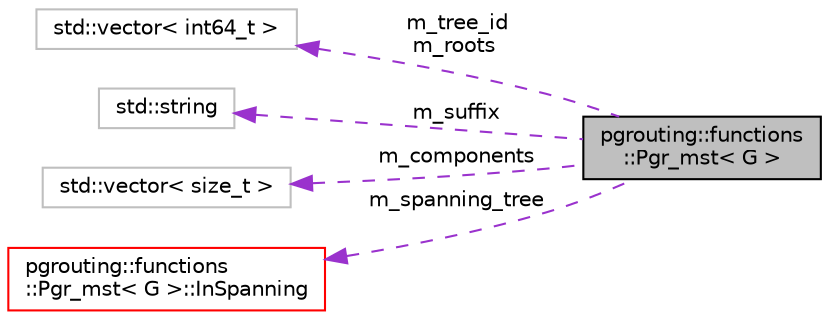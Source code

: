 digraph "pgrouting::functions::Pgr_mst&lt; G &gt;"
{
 // LATEX_PDF_SIZE
  edge [fontname="Helvetica",fontsize="10",labelfontname="Helvetica",labelfontsize="10"];
  node [fontname="Helvetica",fontsize="10",shape=record];
  rankdir="LR";
  Node1 [label="pgrouting::functions\l::Pgr_mst\< G \>",height=0.2,width=0.4,color="black", fillcolor="grey75", style="filled", fontcolor="black",tooltip=" "];
  Node2 -> Node1 [dir="back",color="darkorchid3",fontsize="10",style="dashed",label=" m_tree_id\nm_roots" ,fontname="Helvetica"];
  Node2 [label="std::vector\< int64_t \>",height=0.2,width=0.4,color="grey75", fillcolor="white", style="filled",tooltip=" "];
  Node5 -> Node1 [dir="back",color="darkorchid3",fontsize="10",style="dashed",label=" m_suffix" ,fontname="Helvetica"];
  Node5 [label="std::string",height=0.2,width=0.4,color="grey75", fillcolor="white", style="filled",tooltip="STL class."];
  Node7 -> Node1 [dir="back",color="darkorchid3",fontsize="10",style="dashed",label=" m_components" ,fontname="Helvetica"];
  Node7 [label="std::vector\< size_t \>",height=0.2,width=0.4,color="grey75", fillcolor="white", style="filled",tooltip=" "];
  Node8 -> Node1 [dir="back",color="darkorchid3",fontsize="10",style="dashed",label=" m_spanning_tree" ,fontname="Helvetica"];
  Node8 [label="pgrouting::functions\l::Pgr_mst\< G \>::InSpanning",height=0.2,width=0.4,color="red", fillcolor="white", style="filled",URL="$structpgrouting_1_1functions_1_1Pgr__mst_1_1InSpanning.html",tooltip=" "];
}
